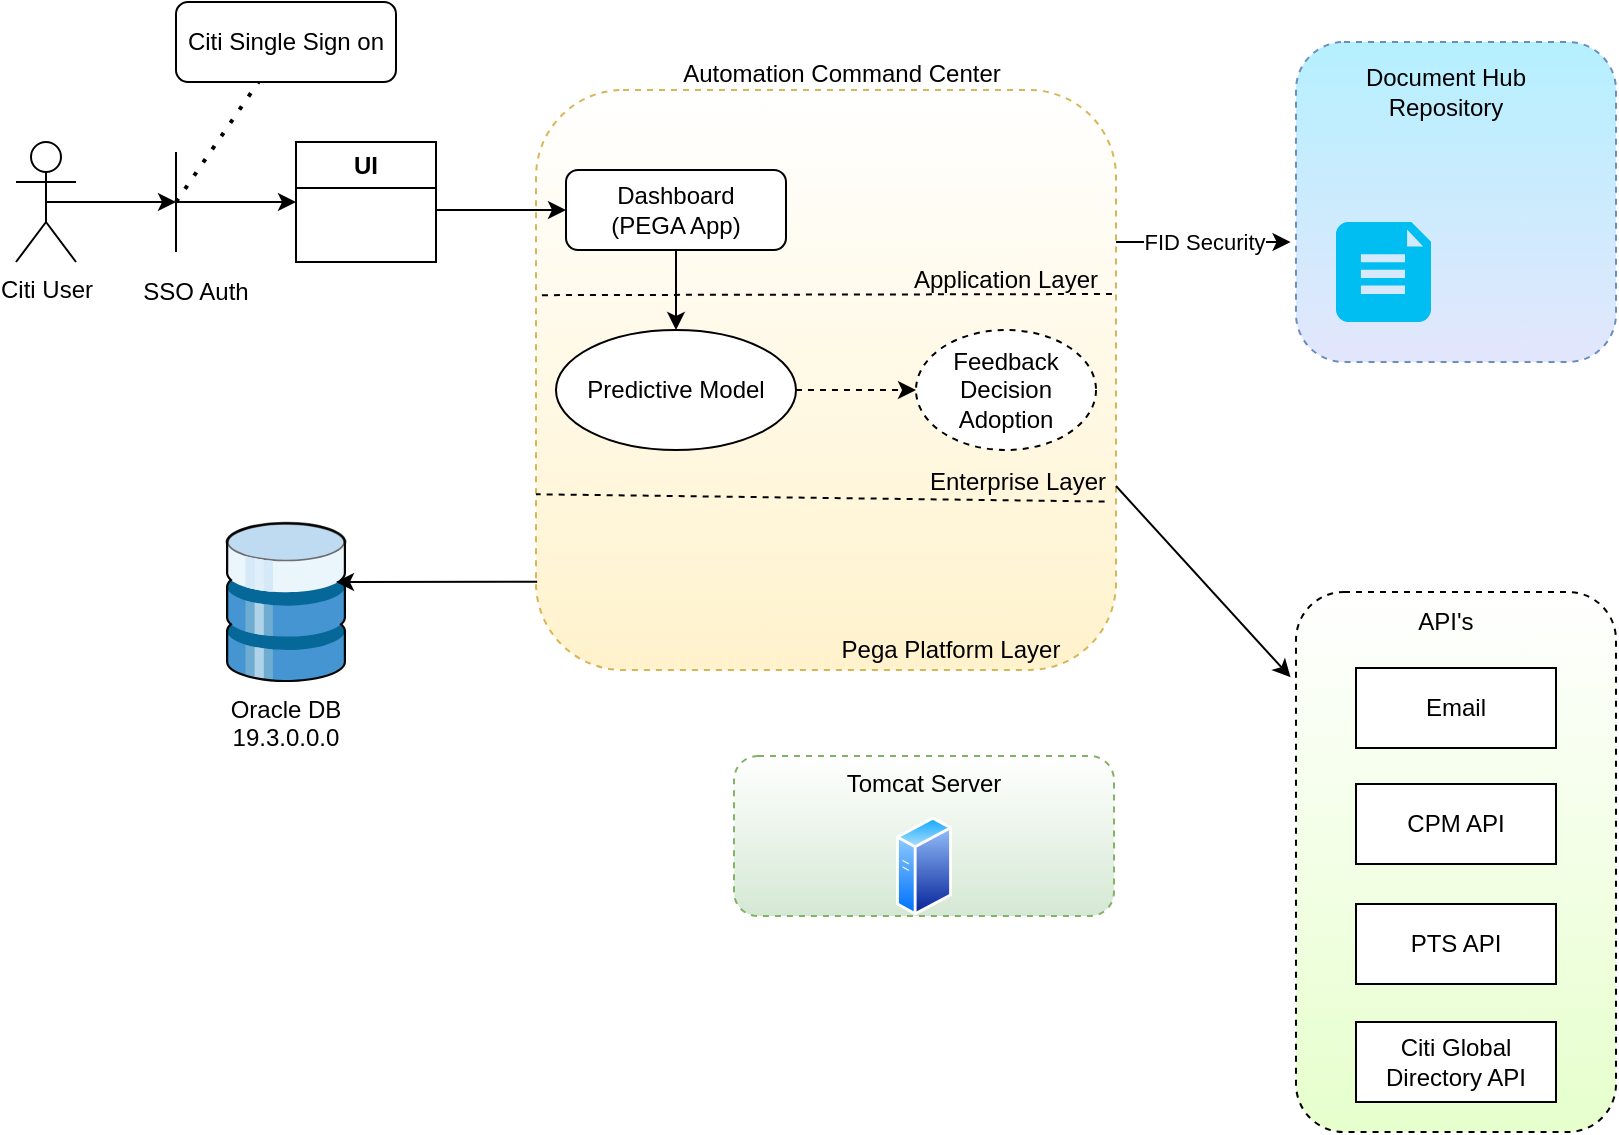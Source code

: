 <mxfile version="24.7.6">
  <diagram name="Page-1" id="JeuteiJrWNUM56fj1YCd">
    <mxGraphModel dx="794" dy="420" grid="1" gridSize="10" guides="1" tooltips="1" connect="1" arrows="1" fold="1" page="1" pageScale="1" pageWidth="850" pageHeight="1100" math="0" shadow="0">
      <root>
        <object label="" id="0">
          <mxCell />
        </object>
        <mxCell id="1" parent="0" />
        <object label="Citi User&lt;div&gt;&lt;br&gt;&lt;/div&gt;" id="f4_67E3yVyobe0MgWhKP-1">
          <mxCell style="shape=umlActor;verticalLabelPosition=bottom;verticalAlign=top;html=1;outlineConnect=0;" parent="1" vertex="1">
            <mxGeometry x="40" y="100" width="30" height="60" as="geometry" />
          </mxCell>
        </object>
        <mxCell id="f4_67E3yVyobe0MgWhKP-9" value="" style="endArrow=none;dashed=1;html=1;dashPattern=1 3;strokeWidth=2;rounded=0;" parent="1" target="f4_67E3yVyobe0MgWhKP-13" edge="1">
          <mxGeometry width="50" height="50" relative="1" as="geometry">
            <mxPoint x="120" y="130" as="sourcePoint" />
            <mxPoint x="170" y="60" as="targetPoint" />
          </mxGeometry>
        </mxCell>
        <mxCell id="f4_67E3yVyobe0MgWhKP-10" value="" style="endArrow=none;html=1;rounded=0;" parent="1" target="f4_67E3yVyobe0MgWhKP-8" edge="1">
          <mxGeometry width="50" height="50" relative="1" as="geometry">
            <mxPoint x="119.5" y="160" as="sourcePoint" />
            <mxPoint x="119.5" y="100" as="targetPoint" />
          </mxGeometry>
        </mxCell>
        <mxCell id="f4_67E3yVyobe0MgWhKP-8" value="SSO Auth" style="text;html=1;align=center;verticalAlign=middle;whiteSpace=wrap;rounded=0;" parent="1" vertex="1">
          <mxGeometry x="100" y="160" width="60" height="30" as="geometry" />
        </mxCell>
        <mxCell id="f4_67E3yVyobe0MgWhKP-11" value="" style="endArrow=none;html=1;rounded=0;" parent="1" edge="1">
          <mxGeometry width="50" height="50" relative="1" as="geometry">
            <mxPoint x="120" y="155" as="sourcePoint" />
            <mxPoint x="120" y="105" as="targetPoint" />
          </mxGeometry>
        </mxCell>
        <mxCell id="f4_67E3yVyobe0MgWhKP-12" value="" style="endArrow=classic;html=1;rounded=0;exitX=0.5;exitY=0.5;exitDx=0;exitDy=0;exitPerimeter=0;" parent="1" source="f4_67E3yVyobe0MgWhKP-1" edge="1">
          <mxGeometry width="50" height="50" relative="1" as="geometry">
            <mxPoint x="380" y="150" as="sourcePoint" />
            <mxPoint x="120" y="130" as="targetPoint" />
          </mxGeometry>
        </mxCell>
        <mxCell id="f4_67E3yVyobe0MgWhKP-13" value="Citi Single Sign on" style="rounded=1;whiteSpace=wrap;html=1;" parent="1" vertex="1">
          <mxGeometry x="120" y="30" width="110" height="40" as="geometry" />
        </mxCell>
        <mxCell id="f4_67E3yVyobe0MgWhKP-14" value="UI" style="swimlane;whiteSpace=wrap;html=1;" parent="1" vertex="1">
          <mxGeometry x="180" y="100" width="70" height="60" as="geometry" />
        </mxCell>
        <mxCell id="f4_67E3yVyobe0MgWhKP-15" value="" style="endArrow=classic;html=1;rounded=0;entryX=0;entryY=0.5;entryDx=0;entryDy=0;" parent="1" target="f4_67E3yVyobe0MgWhKP-14" edge="1">
          <mxGeometry width="50" height="50" relative="1" as="geometry">
            <mxPoint x="120" y="130" as="sourcePoint" />
            <mxPoint x="430" y="100" as="targetPoint" />
          </mxGeometry>
        </mxCell>
        <mxCell id="f4_67E3yVyobe0MgWhKP-16" value="" style="whiteSpace=wrap;html=1;aspect=fixed;rounded=1;dashed=1;fillColor=#fff2cc;strokeColor=#d6b656;gradientColor=#ffffff;gradientDirection=north;" parent="1" vertex="1">
          <mxGeometry x="300" y="74" width="290" height="290" as="geometry" />
        </mxCell>
        <mxCell id="f4_67E3yVyobe0MgWhKP-31" value="" style="edgeStyle=orthogonalEdgeStyle;rounded=0;orthogonalLoop=1;jettySize=auto;html=1;" parent="1" source="f4_67E3yVyobe0MgWhKP-19" target="f4_67E3yVyobe0MgWhKP-29" edge="1">
          <mxGeometry relative="1" as="geometry" />
        </mxCell>
        <mxCell id="f4_67E3yVyobe0MgWhKP-19" value="Dashboard&lt;div&gt;(PEGA App)&lt;/div&gt;" style="rounded=1;whiteSpace=wrap;html=1;" parent="1" vertex="1">
          <mxGeometry x="315" y="114" width="110" height="40" as="geometry" />
        </mxCell>
        <mxCell id="f4_67E3yVyobe0MgWhKP-23" value="" style="endArrow=classic;html=1;rounded=0;entryX=0;entryY=0.5;entryDx=0;entryDy=0;" parent="1" target="f4_67E3yVyobe0MgWhKP-19" edge="1">
          <mxGeometry width="50" height="50" relative="1" as="geometry">
            <mxPoint x="250" y="134" as="sourcePoint" />
            <mxPoint x="320.0" y="129.57" as="targetPoint" />
          </mxGeometry>
        </mxCell>
        <mxCell id="f4_67E3yVyobe0MgWhKP-27" value="Feedback Decision Adoption" style="ellipse;whiteSpace=wrap;html=1;dashed=1;" parent="1" vertex="1">
          <mxGeometry x="490" y="194" width="90" height="60" as="geometry" />
        </mxCell>
        <mxCell id="f4_67E3yVyobe0MgWhKP-32" value="" style="edgeStyle=orthogonalEdgeStyle;rounded=0;orthogonalLoop=1;jettySize=auto;html=1;dashed=1;" parent="1" source="f4_67E3yVyobe0MgWhKP-29" target="f4_67E3yVyobe0MgWhKP-27" edge="1">
          <mxGeometry relative="1" as="geometry" />
        </mxCell>
        <mxCell id="f4_67E3yVyobe0MgWhKP-29" value="Predictive Model" style="ellipse;whiteSpace=wrap;html=1;" parent="1" vertex="1">
          <mxGeometry x="310" y="194" width="120" height="60" as="geometry" />
        </mxCell>
        <mxCell id="f4_67E3yVyobe0MgWhKP-33" value="" style="rounded=1;whiteSpace=wrap;html=1;dashed=1;gradientColor=#E6FFCC;" parent="1" vertex="1">
          <mxGeometry x="680" y="325" width="160" height="270" as="geometry" />
        </mxCell>
        <mxCell id="f4_67E3yVyobe0MgWhKP-34" value="API&#39;s" style="text;html=1;align=center;verticalAlign=middle;whiteSpace=wrap;rounded=0;" parent="1" vertex="1">
          <mxGeometry x="695" y="325" width="120" height="30" as="geometry" />
        </mxCell>
        <mxCell id="f4_67E3yVyobe0MgWhKP-38" value="Email" style="rounded=0;whiteSpace=wrap;html=1;" parent="1" vertex="1">
          <mxGeometry x="710" y="363" width="100" height="40" as="geometry" />
        </mxCell>
        <mxCell id="f4_67E3yVyobe0MgWhKP-39" value="CPM API" style="rounded=0;whiteSpace=wrap;html=1;" parent="1" vertex="1">
          <mxGeometry x="710" y="421" width="100" height="40" as="geometry" />
        </mxCell>
        <mxCell id="f4_67E3yVyobe0MgWhKP-40" value="PTS API" style="rounded=0;whiteSpace=wrap;html=1;" parent="1" vertex="1">
          <mxGeometry x="710" y="481" width="100" height="40" as="geometry" />
        </mxCell>
        <mxCell id="f4_67E3yVyobe0MgWhKP-41" value="Citi Global Directory API" style="rounded=0;whiteSpace=wrap;html=1;" parent="1" vertex="1">
          <mxGeometry x="710" y="540" width="100" height="40" as="geometry" />
        </mxCell>
        <mxCell id="f4_67E3yVyobe0MgWhKP-60" value="Oracle DB 19.3.0.0.0" style="shape=mxgraph.veeam.3d.medium_datastore;whiteSpace=wrap;html=1;boundedLbl=1;backgroundOutline=1;size=15;sketch=0;shadow=0;dashed=0;labelPosition=center;verticalLabelPosition=bottom;verticalAlign=top;outlineConnect=0;" parent="1" vertex="1">
          <mxGeometry x="145" y="290" width="60" height="80" as="geometry" />
        </mxCell>
        <mxCell id="f4_67E3yVyobe0MgWhKP-69" value="" style="whiteSpace=wrap;html=1;aspect=fixed;rounded=1;dashed=1;fillColor=#E3E6FC;strokeColor=#6c8ebf;gradientDirection=north;gradientColor=#B5F0FF;" parent="1" vertex="1">
          <mxGeometry x="680" y="50" width="160" height="160" as="geometry" />
        </mxCell>
        <mxCell id="JpyrA56GdO4GCkvxSW_a-2" value="" style="verticalLabelPosition=bottom;html=1;verticalAlign=top;align=center;strokeColor=none;fillColor=#00BEF2;shape=mxgraph.azure.file_2;pointerEvents=1;" vertex="1" parent="1">
          <mxGeometry x="700" y="140" width="47.5" height="50" as="geometry" />
        </mxCell>
        <mxCell id="JpyrA56GdO4GCkvxSW_a-3" value="Document Hub Repository" style="text;html=1;align=center;verticalAlign=middle;whiteSpace=wrap;rounded=0;" vertex="1" parent="1">
          <mxGeometry x="690" y="60" width="130" height="30" as="geometry" />
        </mxCell>
        <mxCell id="JpyrA56GdO4GCkvxSW_a-9" value="" style="endArrow=classic;html=1;rounded=0;entryX=-0.017;entryY=0.625;entryDx=0;entryDy=0;entryPerimeter=0;" edge="1" parent="1" target="f4_67E3yVyobe0MgWhKP-69">
          <mxGeometry relative="1" as="geometry">
            <mxPoint x="590" y="150" as="sourcePoint" />
            <mxPoint x="650" y="150" as="targetPoint" />
          </mxGeometry>
        </mxCell>
        <mxCell id="JpyrA56GdO4GCkvxSW_a-10" value="FID Security" style="edgeLabel;resizable=0;html=1;;align=center;verticalAlign=middle;" connectable="0" vertex="1" parent="JpyrA56GdO4GCkvxSW_a-9">
          <mxGeometry relative="1" as="geometry" />
        </mxCell>
        <mxCell id="JpyrA56GdO4GCkvxSW_a-12" value="Automation Command Center" style="text;html=1;align=center;verticalAlign=middle;whiteSpace=wrap;rounded=0;" vertex="1" parent="1">
          <mxGeometry x="363" y="51" width="180" height="30" as="geometry" />
        </mxCell>
        <mxCell id="JpyrA56GdO4GCkvxSW_a-13" value="" style="endArrow=none;dashed=1;html=1;rounded=0;exitX=0.993;exitY=0.347;exitDx=0;exitDy=0;exitPerimeter=0;entryX=0.005;entryY=0.349;entryDx=0;entryDy=0;entryPerimeter=0;" edge="1" parent="1">
          <mxGeometry width="50" height="50" relative="1" as="geometry">
            <mxPoint x="587.97" y="176" as="sourcePoint" />
            <mxPoint x="301.45" y="176.58" as="targetPoint" />
          </mxGeometry>
        </mxCell>
        <mxCell id="JpyrA56GdO4GCkvxSW_a-17" value="" style="endArrow=none;dashed=1;html=1;rounded=0;entryX=0;entryY=0.697;entryDx=0;entryDy=0;entryPerimeter=0;exitX=0.993;exitY=0.692;exitDx=0;exitDy=0;exitPerimeter=0;" edge="1" parent="1" target="f4_67E3yVyobe0MgWhKP-16">
          <mxGeometry width="50" height="50" relative="1" as="geometry">
            <mxPoint x="584.3" y="279.76" as="sourcePoint" />
            <mxPoint x="460" y="264" as="targetPoint" />
          </mxGeometry>
        </mxCell>
        <mxCell id="JpyrA56GdO4GCkvxSW_a-19" value="Application Layer" style="text;html=1;align=center;verticalAlign=middle;whiteSpace=wrap;rounded=0;" vertex="1" parent="1">
          <mxGeometry x="480" y="154" width="110" height="30" as="geometry" />
        </mxCell>
        <mxCell id="JpyrA56GdO4GCkvxSW_a-23" value="Enterprise Layer" style="text;html=1;align=center;verticalAlign=middle;whiteSpace=wrap;rounded=0;" vertex="1" parent="1">
          <mxGeometry x="491" y="255" width="100" height="30" as="geometry" />
        </mxCell>
        <mxCell id="JpyrA56GdO4GCkvxSW_a-24" value="Pega Platform Layer" style="text;html=1;align=center;verticalAlign=middle;whiteSpace=wrap;rounded=0;" vertex="1" parent="1">
          <mxGeometry x="450" y="339" width="115" height="30" as="geometry" />
        </mxCell>
        <mxCell id="JpyrA56GdO4GCkvxSW_a-28" value="" style="endArrow=classic;html=1;rounded=0;entryX=-0.017;entryY=0.158;entryDx=0;entryDy=0;entryPerimeter=0;" edge="1" parent="1" target="f4_67E3yVyobe0MgWhKP-33">
          <mxGeometry width="50" height="50" relative="1" as="geometry">
            <mxPoint x="590" y="272" as="sourcePoint" />
            <mxPoint x="640" y="222" as="targetPoint" />
          </mxGeometry>
        </mxCell>
        <mxCell id="JpyrA56GdO4GCkvxSW_a-30" value="" style="endArrow=classic;html=1;rounded=0;exitX=0.002;exitY=0.848;exitDx=0;exitDy=0;exitPerimeter=0;" edge="1" parent="1" source="f4_67E3yVyobe0MgWhKP-16">
          <mxGeometry width="50" height="50" relative="1" as="geometry">
            <mxPoint x="230" y="355" as="sourcePoint" />
            <mxPoint x="200" y="320" as="targetPoint" />
          </mxGeometry>
        </mxCell>
        <mxCell id="JpyrA56GdO4GCkvxSW_a-31" value="" style="rounded=1;whiteSpace=wrap;html=1;dashed=1;fillColor=#d5e8d4;strokeColor=#82b366;gradientColor=#FFFFFF;gradientDirection=north;" vertex="1" parent="1">
          <mxGeometry x="399" y="407" width="190" height="80" as="geometry" />
        </mxCell>
        <mxCell id="JpyrA56GdO4GCkvxSW_a-32" value="" style="image;aspect=fixed;perimeter=ellipsePerimeter;html=1;align=center;shadow=0;dashed=0;spacingTop=3;image=img/lib/active_directory/generic_server.svg;" vertex="1" parent="1">
          <mxGeometry x="480" y="437" width="28.0" height="50" as="geometry" />
        </mxCell>
        <mxCell id="JpyrA56GdO4GCkvxSW_a-33" value="Tomcat Server" style="text;html=1;align=center;verticalAlign=middle;whiteSpace=wrap;rounded=0;" vertex="1" parent="1">
          <mxGeometry x="449" y="406" width="90" height="30" as="geometry" />
        </mxCell>
      </root>
    </mxGraphModel>
  </diagram>
</mxfile>
